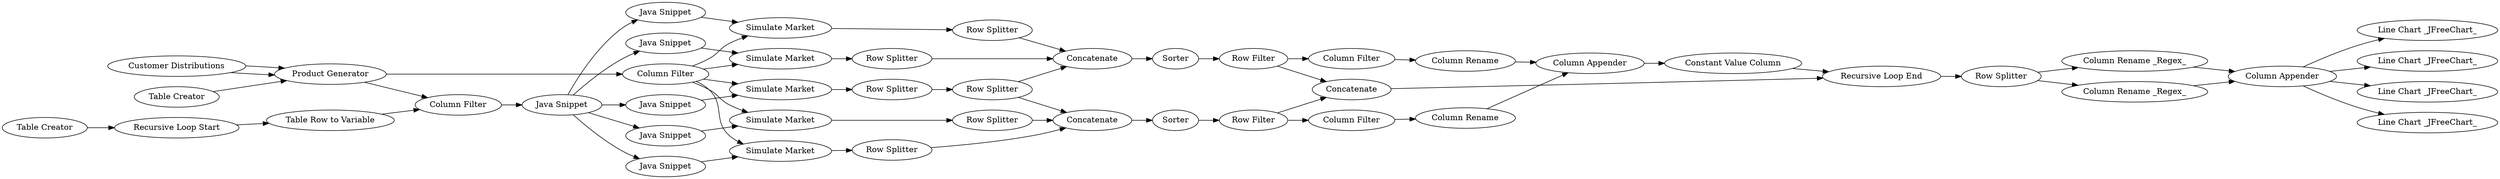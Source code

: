 digraph {
	2 [label="Table Creator"]
	3 [label="Customer Distributions"]
	4 [label="Product Generator"]
	5 [label="Column Filter"]
	6 [label="Table Creator"]
	7 [label="Recursive Loop Start"]
	9 [label="Java Snippet"]
	10 [label="Java Snippet"]
	11 [label="Java Snippet"]
	12 [label="Java Snippet"]
	13 [label="Java Snippet"]
	14 [label="Java Snippet"]
	15 [label="Column Filter"]
	16 [label="Simulate Market"]
	17 [label="Simulate Market"]
	18 [label="Simulate Market"]
	19 [label="Simulate Market"]
	20 [label="Simulate Market"]
	21 [label="Row Splitter"]
	22 [label="Row Splitter"]
	23 [label="Row Splitter"]
	24 [label="Row Splitter"]
	25 [label="Row Splitter"]
	26 [label="Row Splitter"]
	29 [label=Sorter]
	30 [label=Sorter]
	31 [label="Row Filter"]
	32 [label="Row Filter"]
	33 [label="Column Filter"]
	34 [label="Column Filter"]
	35 [label="Column Rename"]
	36 [label="Column Rename"]
	38 [label="Constant Value Column"]
	39 [label="Recursive Loop End"]
	40 [label=Concatenate]
	41 [label="Row Splitter"]
	42 [label="Column Rename _Regex_"]
	43 [label="Column Rename _Regex_"]
	45 [label="Line Chart _JFreeChart_"]
	46 [label="Line Chart _JFreeChart_"]
	47 [label="Line Chart _JFreeChart_"]
	48 [label="Line Chart _JFreeChart_"]
	49 [label="Column Appender"]
	50 [label="Column Appender"]
	51 [label=Concatenate]
	52 [label=Concatenate]
	53 [label="Table Row to Variable"]
	2 -> 4
	3 -> 4
	3 -> 4
	4 -> 5
	4 -> 15
	5 -> 9
	6 -> 7
	7 -> 53
	9 -> 11
	9 -> 10
	9 -> 13
	9 -> 12
	9 -> 14
	10 -> 18
	11 -> 16
	12 -> 17
	13 -> 20
	14 -> 19
	15 -> 20
	15 -> 19
	15 -> 18
	15 -> 17
	15 -> 16
	16 -> 21
	17 -> 22
	18 -> 23
	19 -> 24
	20 -> 25
	21 -> 51
	22 -> 51
	23 -> 26
	24 -> 52
	25 -> 52
	26 -> 51
	26 -> 52
	29 -> 31
	30 -> 32
	31 -> 40
	31 -> 33
	32 -> 34
	32 -> 40
	33 -> 35
	34 -> 36
	35 -> 50
	36 -> 50
	38 -> 39
	39 -> 41
	40 -> 39
	41 -> 43
	41 -> 42
	42 -> 49
	43 -> 49
	49 -> 48
	49 -> 45
	49 -> 47
	49 -> 46
	50 -> 38
	51 -> 29
	52 -> 30
	53 -> 5
	rankdir=LR
}
